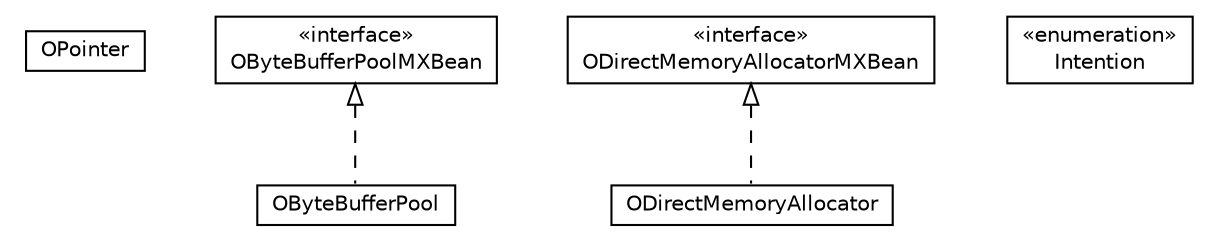 #!/usr/local/bin/dot
#
# Class diagram 
# Generated by UMLGraph version R5_6-24-gf6e263 (http://www.umlgraph.org/)
#

digraph G {
	edge [fontname="Helvetica",fontsize=10,labelfontname="Helvetica",labelfontsize=10];
	node [fontname="Helvetica",fontsize=10,shape=plaintext];
	nodesep=0.25;
	ranksep=0.5;
	// com.orientechnologies.common.directmemory.OPointer
	c44275 [label=<<table title="com.orientechnologies.common.directmemory.OPointer" border="0" cellborder="1" cellspacing="0" cellpadding="2" port="p" href="./OPointer.html">
		<tr><td><table border="0" cellspacing="0" cellpadding="1">
<tr><td align="center" balign="center"> OPointer </td></tr>
		</table></td></tr>
		</table>>, URL="./OPointer.html", fontname="Helvetica", fontcolor="black", fontsize=10.0];
	// com.orientechnologies.common.directmemory.OByteBufferPoolMXBean
	c44276 [label=<<table title="com.orientechnologies.common.directmemory.OByteBufferPoolMXBean" border="0" cellborder="1" cellspacing="0" cellpadding="2" port="p" href="./OByteBufferPoolMXBean.html">
		<tr><td><table border="0" cellspacing="0" cellpadding="1">
<tr><td align="center" balign="center"> &#171;interface&#187; </td></tr>
<tr><td align="center" balign="center"> OByteBufferPoolMXBean </td></tr>
		</table></td></tr>
		</table>>, URL="./OByteBufferPoolMXBean.html", fontname="Helvetica", fontcolor="black", fontsize=10.0];
	// com.orientechnologies.common.directmemory.OByteBufferPool
	c44277 [label=<<table title="com.orientechnologies.common.directmemory.OByteBufferPool" border="0" cellborder="1" cellspacing="0" cellpadding="2" port="p" href="./OByteBufferPool.html">
		<tr><td><table border="0" cellspacing="0" cellpadding="1">
<tr><td align="center" balign="center"> OByteBufferPool </td></tr>
		</table></td></tr>
		</table>>, URL="./OByteBufferPool.html", fontname="Helvetica", fontcolor="black", fontsize=10.0];
	// com.orientechnologies.common.directmemory.ODirectMemoryAllocator
	c44278 [label=<<table title="com.orientechnologies.common.directmemory.ODirectMemoryAllocator" border="0" cellborder="1" cellspacing="0" cellpadding="2" port="p" href="./ODirectMemoryAllocator.html">
		<tr><td><table border="0" cellspacing="0" cellpadding="1">
<tr><td align="center" balign="center"> ODirectMemoryAllocator </td></tr>
		</table></td></tr>
		</table>>, URL="./ODirectMemoryAllocator.html", fontname="Helvetica", fontcolor="black", fontsize=10.0];
	// com.orientechnologies.common.directmemory.ODirectMemoryAllocator.Intention
	c44279 [label=<<table title="com.orientechnologies.common.directmemory.ODirectMemoryAllocator.Intention" border="0" cellborder="1" cellspacing="0" cellpadding="2" port="p" href="./ODirectMemoryAllocator.Intention.html">
		<tr><td><table border="0" cellspacing="0" cellpadding="1">
<tr><td align="center" balign="center"> &#171;enumeration&#187; </td></tr>
<tr><td align="center" balign="center"> Intention </td></tr>
		</table></td></tr>
		</table>>, URL="./ODirectMemoryAllocator.Intention.html", fontname="Helvetica", fontcolor="black", fontsize=10.0];
	// com.orientechnologies.common.directmemory.ODirectMemoryAllocatorMXBean
	c44280 [label=<<table title="com.orientechnologies.common.directmemory.ODirectMemoryAllocatorMXBean" border="0" cellborder="1" cellspacing="0" cellpadding="2" port="p" href="./ODirectMemoryAllocatorMXBean.html">
		<tr><td><table border="0" cellspacing="0" cellpadding="1">
<tr><td align="center" balign="center"> &#171;interface&#187; </td></tr>
<tr><td align="center" balign="center"> ODirectMemoryAllocatorMXBean </td></tr>
		</table></td></tr>
		</table>>, URL="./ODirectMemoryAllocatorMXBean.html", fontname="Helvetica", fontcolor="black", fontsize=10.0];
	//com.orientechnologies.common.directmemory.OByteBufferPool implements com.orientechnologies.common.directmemory.OByteBufferPoolMXBean
	c44276:p -> c44277:p [dir=back,arrowtail=empty,style=dashed];
	//com.orientechnologies.common.directmemory.ODirectMemoryAllocator implements com.orientechnologies.common.directmemory.ODirectMemoryAllocatorMXBean
	c44280:p -> c44278:p [dir=back,arrowtail=empty,style=dashed];
}

